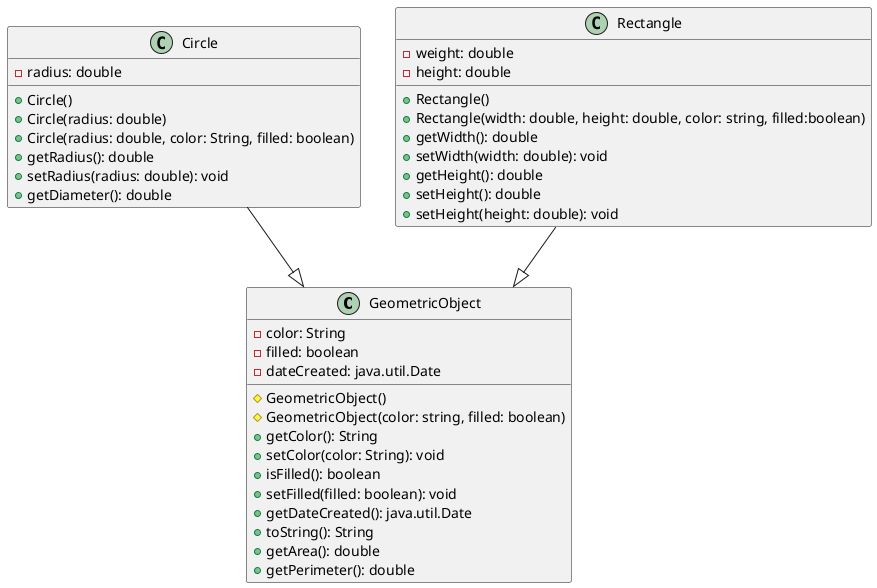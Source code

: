 @startuml
class GeometricObject {
  - color: String
  - filled: boolean
  - dateCreated: java.util.Date
  #GeometricObject()
  #GeometricObject(color: string, filled: boolean)
  + getColor(): String
  + setColor(color: String): void
  + isFilled(): boolean
  + setFilled(filled: boolean): void
  + getDateCreated(): java.util.Date
  + toString(): String
  + getArea(): double
  + getPerimeter(): double
}

class Circle{
-radius: double
+Circle()
+Circle(radius: double)
+Circle(radius: double, color: String, filled: boolean)
+getRadius(): double
+setRadius(radius: double): void
+getDiameter(): double
}

class Rectangle{
-weight: double
-height: double
+Rectangle()
+Rectangle(width: double, height: double, color: string, filled:boolean)
+getWidth(): double
+setWidth(width: double): void
+getHeight(): double
+setHeight(): double
+setHeight(height: double): void
}

Circle --|> GeometricObject
Rectangle --|> GeometricObject

@enduml
